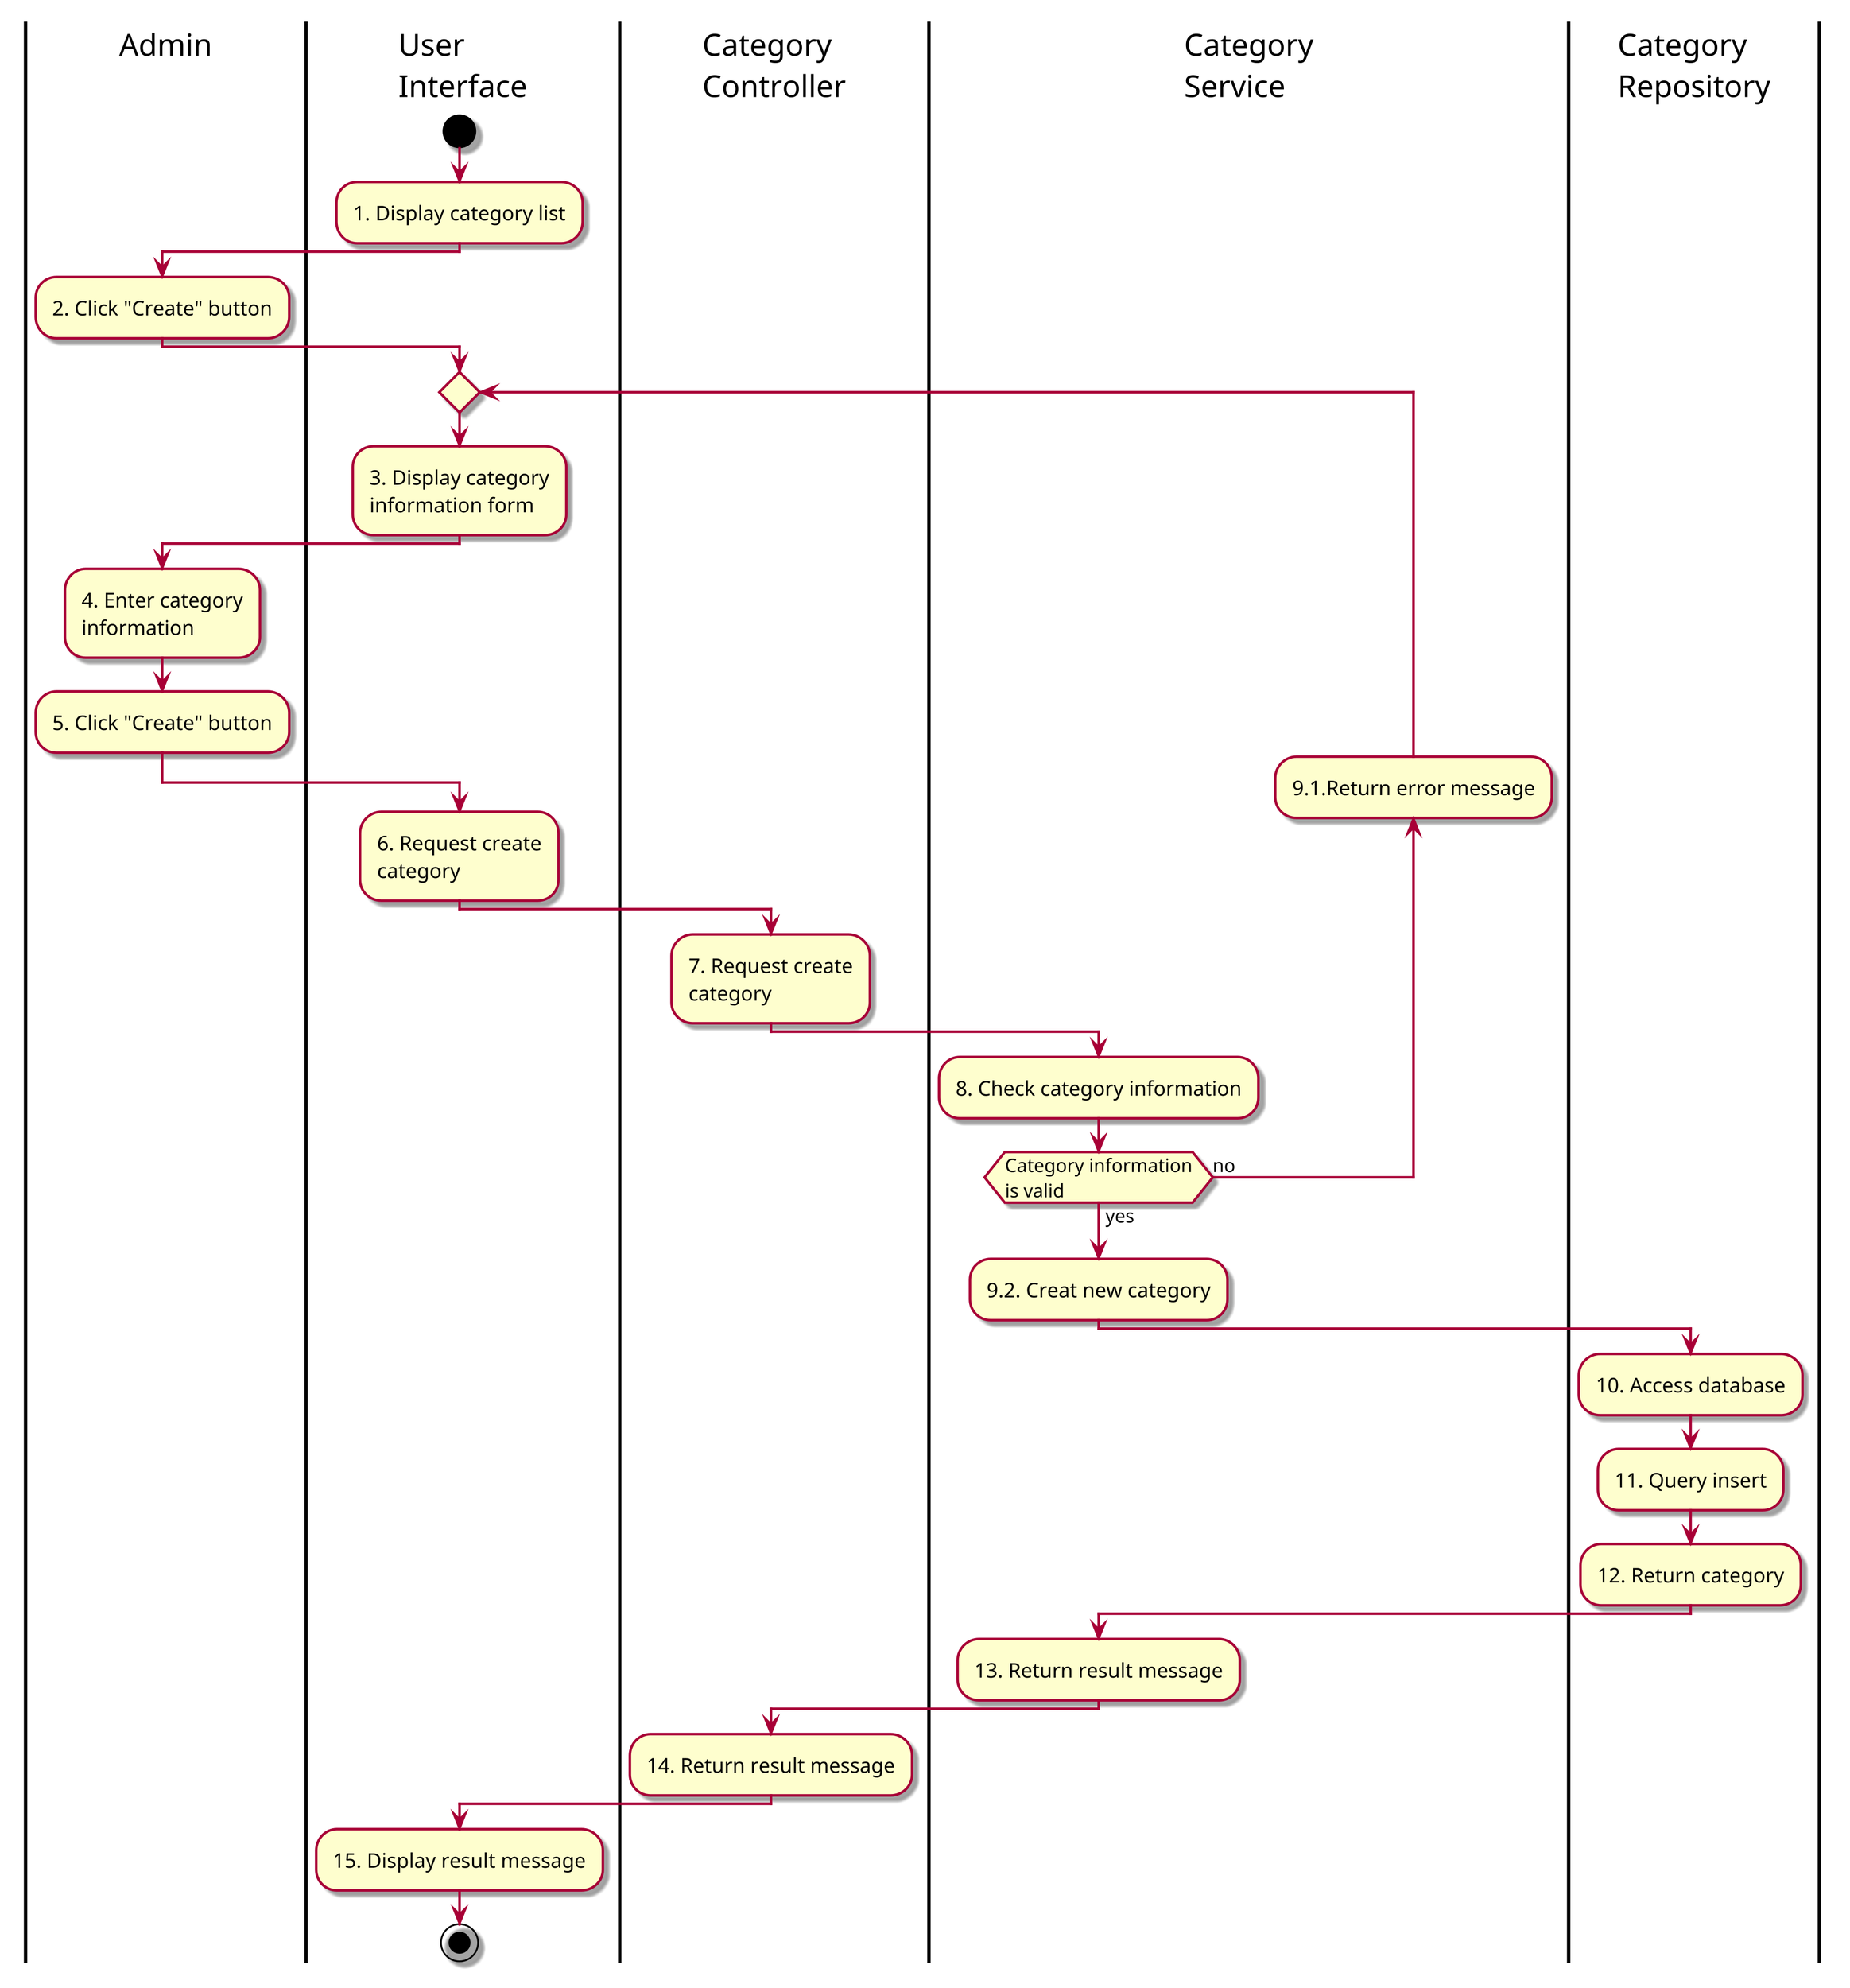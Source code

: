 @startuml ActCreateCategory

skin rose
scale 3

|Admin|
|User\nInterface|
|Category\nController|
|Category\nService|
|Category\nRepository|
|User\nInterface|
start
:1. Display category list;
|Admin|
:2. Click "Create" button;
|User\nInterface|
repeat
:3. Display category\ninformation form;
|Admin|
:4. Enter category\ninformation;
:5. Click "Create" button;
|User\nInterface|
:6. Request create\ncategory;
|Category\nController|
:7. Request create\ncategory;
|Category\nService|
:8. Check category information;
backward :9.1.Return error message;
repeat while(Category information\nis valid) is(no) not(yes)
:9.2. Creat new category;
|Category\nRepository|
:10. Access database;
:11. Query insert;
:12. Return category;
|Category\nService|
:13. Return result message;
|Category\nController|
:14. Return result message;
|User\nInterface|
:15. Display result message;
stop

@enduml
